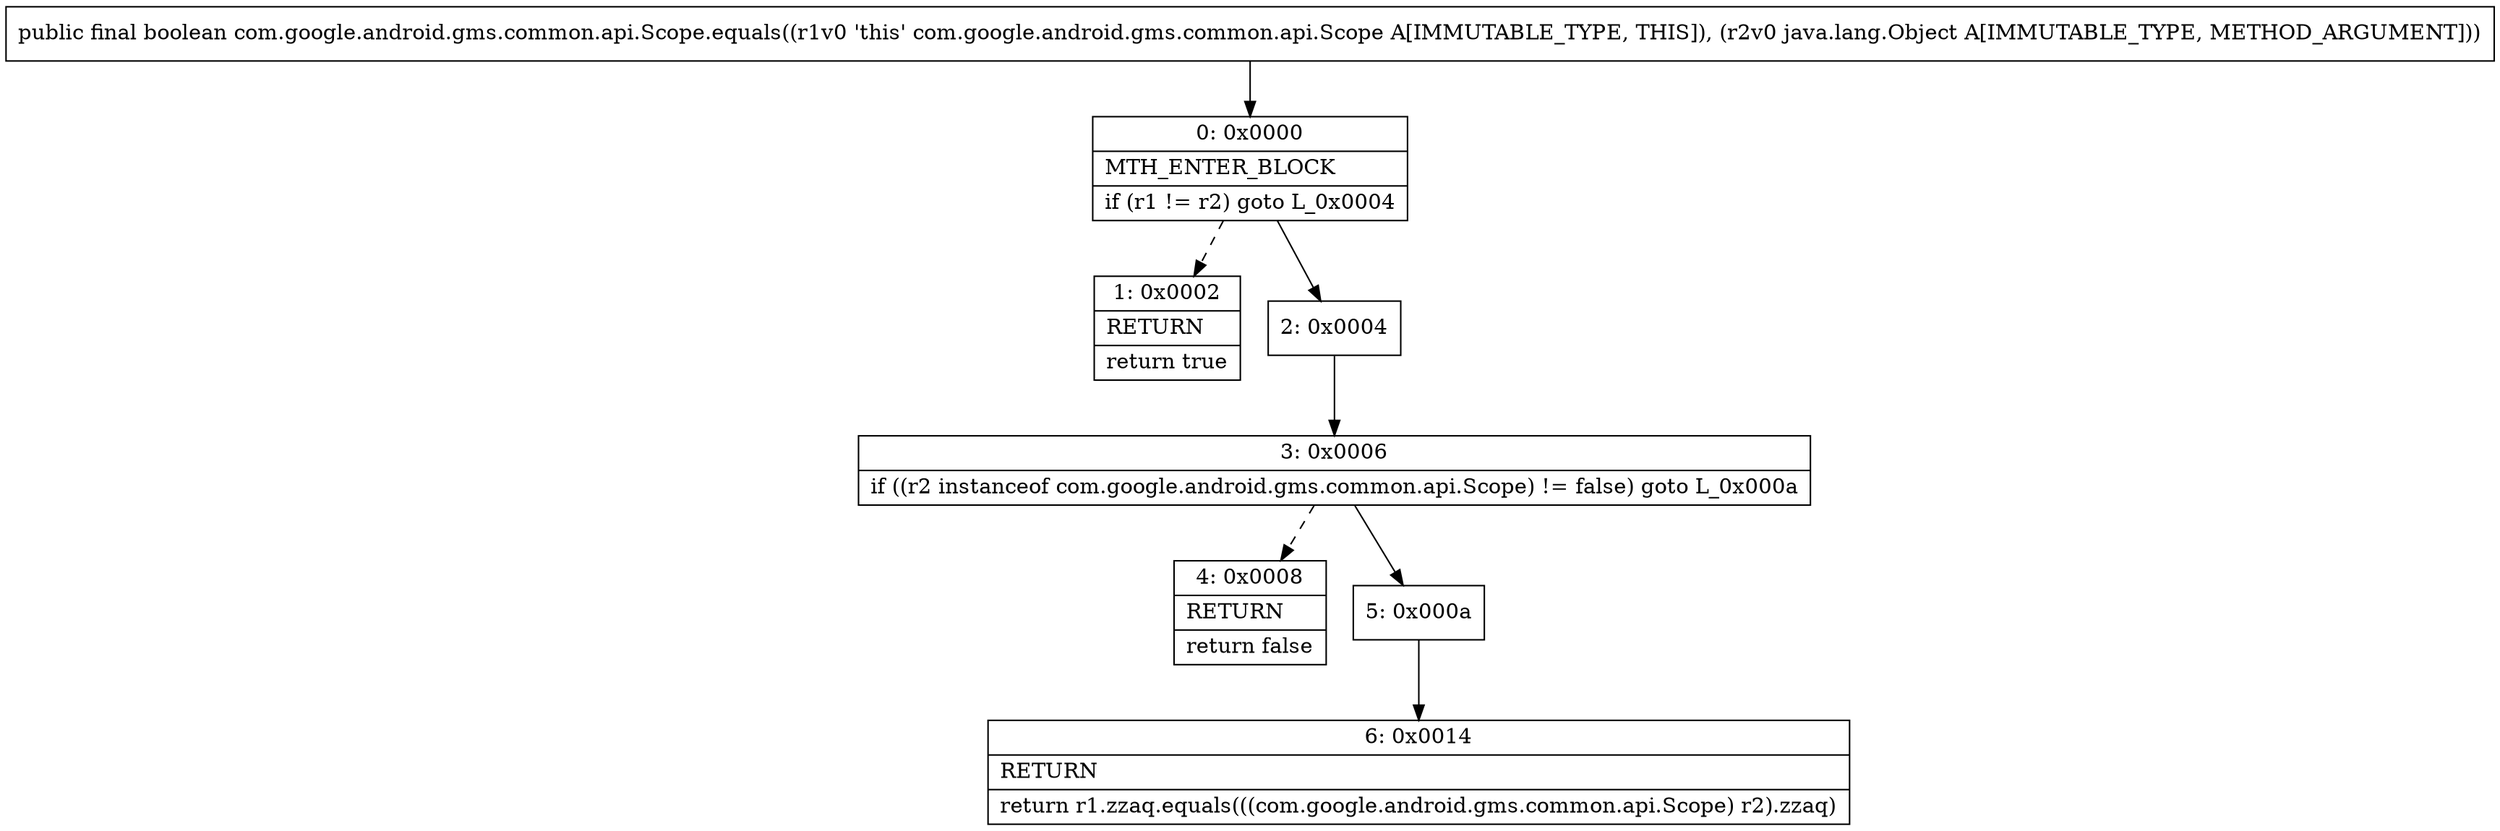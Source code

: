 digraph "CFG forcom.google.android.gms.common.api.Scope.equals(Ljava\/lang\/Object;)Z" {
Node_0 [shape=record,label="{0\:\ 0x0000|MTH_ENTER_BLOCK\l|if (r1 != r2) goto L_0x0004\l}"];
Node_1 [shape=record,label="{1\:\ 0x0002|RETURN\l|return true\l}"];
Node_2 [shape=record,label="{2\:\ 0x0004}"];
Node_3 [shape=record,label="{3\:\ 0x0006|if ((r2 instanceof com.google.android.gms.common.api.Scope) != false) goto L_0x000a\l}"];
Node_4 [shape=record,label="{4\:\ 0x0008|RETURN\l|return false\l}"];
Node_5 [shape=record,label="{5\:\ 0x000a}"];
Node_6 [shape=record,label="{6\:\ 0x0014|RETURN\l|return r1.zzaq.equals(((com.google.android.gms.common.api.Scope) r2).zzaq)\l}"];
MethodNode[shape=record,label="{public final boolean com.google.android.gms.common.api.Scope.equals((r1v0 'this' com.google.android.gms.common.api.Scope A[IMMUTABLE_TYPE, THIS]), (r2v0 java.lang.Object A[IMMUTABLE_TYPE, METHOD_ARGUMENT])) }"];
MethodNode -> Node_0;
Node_0 -> Node_1[style=dashed];
Node_0 -> Node_2;
Node_2 -> Node_3;
Node_3 -> Node_4[style=dashed];
Node_3 -> Node_5;
Node_5 -> Node_6;
}

